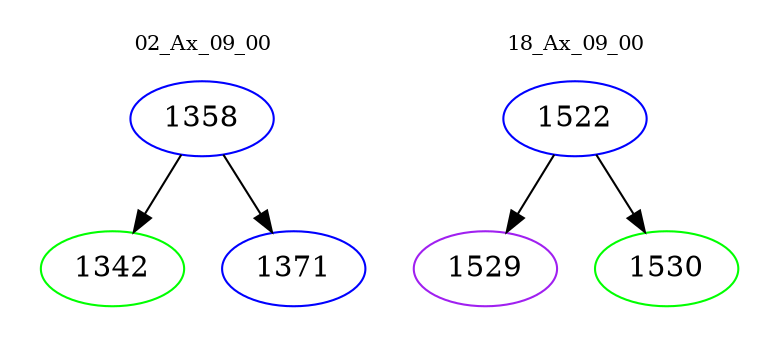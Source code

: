 digraph{
subgraph cluster_0 {
color = white
label = "02_Ax_09_00";
fontsize=10;
T0_1358 [label="1358", color="blue"]
T0_1358 -> T0_1342 [color="black"]
T0_1342 [label="1342", color="green"]
T0_1358 -> T0_1371 [color="black"]
T0_1371 [label="1371", color="blue"]
}
subgraph cluster_1 {
color = white
label = "18_Ax_09_00";
fontsize=10;
T1_1522 [label="1522", color="blue"]
T1_1522 -> T1_1529 [color="black"]
T1_1529 [label="1529", color="purple"]
T1_1522 -> T1_1530 [color="black"]
T1_1530 [label="1530", color="green"]
}
}
